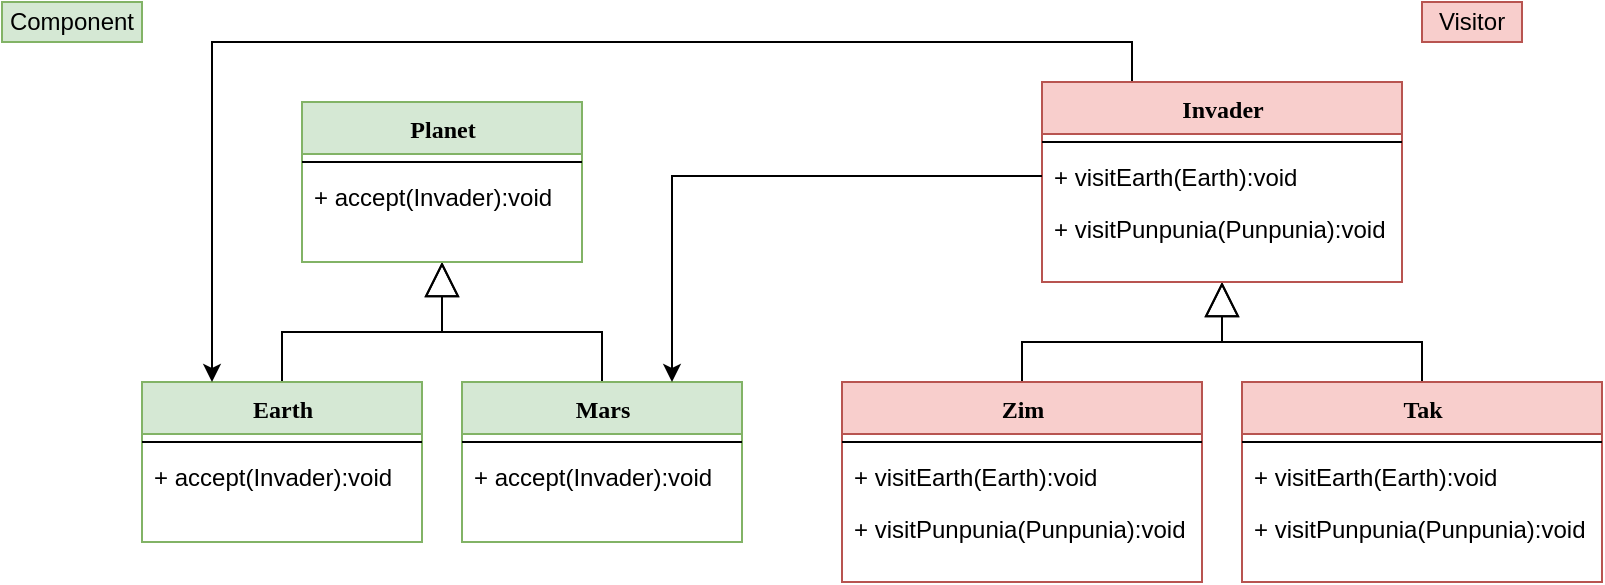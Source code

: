 <mxfile version="14.1.1" type="device"><diagram name="Page-1" id="9f46799a-70d6-7492-0946-bef42562c5a5"><mxGraphModel dx="1374" dy="713" grid="1" gridSize="10" guides="1" tooltips="1" connect="1" arrows="1" fold="1" page="1" pageScale="1" pageWidth="1100" pageHeight="850" background="#ffffff" math="0" shadow="0"><root><mxCell id="0"/><mxCell id="1" parent="0"/><mxCell id="xsuTLPsKMHR6Zt-Xs6wA-49" style="edgeStyle=orthogonalEdgeStyle;rounded=0;orthogonalLoop=1;jettySize=auto;html=1;exitX=0.5;exitY=1;exitDx=0;exitDy=0;startArrow=block;startFill=0;startSize=15;endArrow=none;endFill=0;" parent="1" source="xsuTLPsKMHR6Zt-Xs6wA-3" target="xsuTLPsKMHR6Zt-Xs6wA-43" edge="1"><mxGeometry relative="1" as="geometry"/></mxCell><mxCell id="xsuTLPsKMHR6Zt-Xs6wA-50" style="edgeStyle=orthogonalEdgeStyle;rounded=0;orthogonalLoop=1;jettySize=auto;html=1;exitX=0.5;exitY=1;exitDx=0;exitDy=0;entryX=0.5;entryY=0;entryDx=0;entryDy=0;startArrow=block;startFill=0;startSize=15;endArrow=none;endFill=0;" parent="1" source="xsuTLPsKMHR6Zt-Xs6wA-3" target="xsuTLPsKMHR6Zt-Xs6wA-46" edge="1"><mxGeometry relative="1" as="geometry"/></mxCell><mxCell id="xsuTLPsKMHR6Zt-Xs6wA-3" value="Planet" style="swimlane;html=1;fontStyle=1;align=center;verticalAlign=top;childLayout=stackLayout;horizontal=1;startSize=26;horizontalStack=0;resizeParent=1;resizeLast=0;collapsible=1;marginBottom=0;swimlaneFillColor=#ffffff;rounded=0;shadow=0;comic=0;labelBackgroundColor=none;strokeWidth=1;fillColor=#d5e8d4;fontFamily=Verdana;fontSize=12;strokeColor=#82b366;" parent="1" vertex="1"><mxGeometry x="270" y="100" width="140" height="80" as="geometry"/></mxCell><mxCell id="xsuTLPsKMHR6Zt-Xs6wA-5" value="" style="line;html=1;strokeWidth=1;fillColor=none;align=left;verticalAlign=middle;spacingTop=-1;spacingLeft=3;spacingRight=3;rotatable=0;labelPosition=right;points=[];portConstraint=eastwest;" parent="xsuTLPsKMHR6Zt-Xs6wA-3" vertex="1"><mxGeometry y="26" width="140" height="8" as="geometry"/></mxCell><mxCell id="xsuTLPsKMHR6Zt-Xs6wA-38" value="+ accept(Invader):void" style="text;html=1;strokeColor=none;fillColor=none;align=left;verticalAlign=top;spacingLeft=4;spacingRight=4;whiteSpace=wrap;overflow=hidden;rotatable=0;points=[[0,0.5],[1,0.5]];portConstraint=eastwest;" parent="xsuTLPsKMHR6Zt-Xs6wA-3" vertex="1"><mxGeometry y="34" width="140" height="26" as="geometry"/></mxCell><mxCell id="xsuTLPsKMHR6Zt-Xs6wA-42" value="Component" style="text;html=1;strokeColor=#82b366;fillColor=#d5e8d4;align=center;verticalAlign=middle;whiteSpace=wrap;rounded=0;" parent="1" vertex="1"><mxGeometry x="120" y="50" width="70" height="20" as="geometry"/></mxCell><mxCell id="xsuTLPsKMHR6Zt-Xs6wA-43" value="Earth" style="swimlane;html=1;fontStyle=1;align=center;verticalAlign=top;childLayout=stackLayout;horizontal=1;startSize=26;horizontalStack=0;resizeParent=1;resizeLast=0;collapsible=1;marginBottom=0;swimlaneFillColor=#ffffff;rounded=0;shadow=0;comic=0;labelBackgroundColor=none;strokeWidth=1;fillColor=#d5e8d4;fontFamily=Verdana;fontSize=12;strokeColor=#82b366;" parent="1" vertex="1"><mxGeometry x="190" y="240" width="140" height="80" as="geometry"/></mxCell><mxCell id="xsuTLPsKMHR6Zt-Xs6wA-44" value="" style="line;html=1;strokeWidth=1;fillColor=none;align=left;verticalAlign=middle;spacingTop=-1;spacingLeft=3;spacingRight=3;rotatable=0;labelPosition=right;points=[];portConstraint=eastwest;" parent="xsuTLPsKMHR6Zt-Xs6wA-43" vertex="1"><mxGeometry y="26" width="140" height="8" as="geometry"/></mxCell><mxCell id="xsuTLPsKMHR6Zt-Xs6wA-45" value="+ accept(Invader):void" style="text;html=1;strokeColor=none;fillColor=none;align=left;verticalAlign=top;spacingLeft=4;spacingRight=4;whiteSpace=wrap;overflow=hidden;rotatable=0;points=[[0,0.5],[1,0.5]];portConstraint=eastwest;" parent="xsuTLPsKMHR6Zt-Xs6wA-43" vertex="1"><mxGeometry y="34" width="140" height="26" as="geometry"/></mxCell><mxCell id="xsuTLPsKMHR6Zt-Xs6wA-46" value="Mars" style="swimlane;html=1;fontStyle=1;align=center;verticalAlign=top;childLayout=stackLayout;horizontal=1;startSize=26;horizontalStack=0;resizeParent=1;resizeLast=0;collapsible=1;marginBottom=0;swimlaneFillColor=#ffffff;rounded=0;shadow=0;comic=0;labelBackgroundColor=none;strokeWidth=1;fillColor=#d5e8d4;fontFamily=Verdana;fontSize=12;strokeColor=#82b366;" parent="1" vertex="1"><mxGeometry x="350" y="240" width="140" height="80" as="geometry"/></mxCell><mxCell id="xsuTLPsKMHR6Zt-Xs6wA-47" value="" style="line;html=1;strokeWidth=1;fillColor=none;align=left;verticalAlign=middle;spacingTop=-1;spacingLeft=3;spacingRight=3;rotatable=0;labelPosition=right;points=[];portConstraint=eastwest;" parent="xsuTLPsKMHR6Zt-Xs6wA-46" vertex="1"><mxGeometry y="26" width="140" height="8" as="geometry"/></mxCell><mxCell id="xsuTLPsKMHR6Zt-Xs6wA-48" value="+ accept(Invader):void" style="text;html=1;strokeColor=none;fillColor=none;align=left;verticalAlign=top;spacingLeft=4;spacingRight=4;whiteSpace=wrap;overflow=hidden;rotatable=0;points=[[0,0.5],[1,0.5]];portConstraint=eastwest;" parent="xsuTLPsKMHR6Zt-Xs6wA-46" vertex="1"><mxGeometry y="34" width="140" height="26" as="geometry"/></mxCell><mxCell id="xsuTLPsKMHR6Zt-Xs6wA-65" style="edgeStyle=orthogonalEdgeStyle;rounded=0;orthogonalLoop=1;jettySize=auto;html=1;exitX=0.5;exitY=1;exitDx=0;exitDy=0;entryX=0.5;entryY=0;entryDx=0;entryDy=0;startArrow=block;startFill=0;startSize=15;endArrow=none;endFill=0;" parent="1" source="xsuTLPsKMHR6Zt-Xs6wA-51" target="xsuTLPsKMHR6Zt-Xs6wA-57" edge="1"><mxGeometry relative="1" as="geometry"/></mxCell><mxCell id="xsuTLPsKMHR6Zt-Xs6wA-66" style="edgeStyle=orthogonalEdgeStyle;rounded=0;orthogonalLoop=1;jettySize=auto;html=1;exitX=0.5;exitY=1;exitDx=0;exitDy=0;entryX=0.5;entryY=0;entryDx=0;entryDy=0;startArrow=block;startFill=0;startSize=15;endArrow=none;endFill=0;" parent="1" source="xsuTLPsKMHR6Zt-Xs6wA-51" target="xsuTLPsKMHR6Zt-Xs6wA-61" edge="1"><mxGeometry relative="1" as="geometry"/></mxCell><mxCell id="D1G7hRNI9_Jq_fub2OK0-4" style="edgeStyle=orthogonalEdgeStyle;rounded=0;orthogonalLoop=1;jettySize=auto;html=1;exitX=0.25;exitY=0;exitDx=0;exitDy=0;entryX=0.25;entryY=0;entryDx=0;entryDy=0;startArrow=none;startFill=0;endArrow=classic;endFill=1;" edge="1" parent="1" source="xsuTLPsKMHR6Zt-Xs6wA-51" target="xsuTLPsKMHR6Zt-Xs6wA-43"><mxGeometry relative="1" as="geometry"/></mxCell><mxCell id="xsuTLPsKMHR6Zt-Xs6wA-51" value="Invader" style="swimlane;html=1;fontStyle=1;align=center;verticalAlign=top;childLayout=stackLayout;horizontal=1;startSize=26;horizontalStack=0;resizeParent=1;resizeLast=0;collapsible=1;marginBottom=0;swimlaneFillColor=#ffffff;rounded=0;shadow=0;comic=0;labelBackgroundColor=none;strokeWidth=1;fillColor=#f8cecc;fontFamily=Verdana;fontSize=12;strokeColor=#b85450;" parent="1" vertex="1"><mxGeometry x="640" y="90" width="180" height="100" as="geometry"/></mxCell><mxCell id="xsuTLPsKMHR6Zt-Xs6wA-52" value="" style="line;html=1;strokeWidth=1;fillColor=none;align=left;verticalAlign=middle;spacingTop=-1;spacingLeft=3;spacingRight=3;rotatable=0;labelPosition=right;points=[];portConstraint=eastwest;" parent="xsuTLPsKMHR6Zt-Xs6wA-51" vertex="1"><mxGeometry y="26" width="180" height="8" as="geometry"/></mxCell><mxCell id="xsuTLPsKMHR6Zt-Xs6wA-53" value="+ visitEarth(Earth):void" style="text;html=1;strokeColor=none;fillColor=none;align=left;verticalAlign=top;spacingLeft=4;spacingRight=4;whiteSpace=wrap;overflow=hidden;rotatable=0;points=[[0,0.5],[1,0.5]];portConstraint=eastwest;" parent="xsuTLPsKMHR6Zt-Xs6wA-51" vertex="1"><mxGeometry y="34" width="180" height="26" as="geometry"/></mxCell><mxCell id="xsuTLPsKMHR6Zt-Xs6wA-54" value="+ visitPunpunia(Punpunia):void" style="text;html=1;strokeColor=none;fillColor=none;align=left;verticalAlign=top;spacingLeft=4;spacingRight=4;whiteSpace=wrap;overflow=hidden;rotatable=0;points=[[0,0.5],[1,0.5]];portConstraint=eastwest;" parent="xsuTLPsKMHR6Zt-Xs6wA-51" vertex="1"><mxGeometry y="60" width="180" height="26" as="geometry"/></mxCell><mxCell id="xsuTLPsKMHR6Zt-Xs6wA-56" value="Visitor" style="text;html=1;strokeColor=#b85450;fillColor=#f8cecc;align=center;verticalAlign=middle;whiteSpace=wrap;rounded=0;" parent="1" vertex="1"><mxGeometry x="830" y="50" width="50" height="20" as="geometry"/></mxCell><mxCell id="xsuTLPsKMHR6Zt-Xs6wA-57" value="Zim" style="swimlane;html=1;fontStyle=1;align=center;verticalAlign=top;childLayout=stackLayout;horizontal=1;startSize=26;horizontalStack=0;resizeParent=1;resizeLast=0;collapsible=1;marginBottom=0;swimlaneFillColor=#ffffff;rounded=0;shadow=0;comic=0;labelBackgroundColor=none;strokeWidth=1;fillColor=#f8cecc;fontFamily=Verdana;fontSize=12;strokeColor=#b85450;" parent="1" vertex="1"><mxGeometry x="540" y="240" width="180" height="100" as="geometry"/></mxCell><mxCell id="xsuTLPsKMHR6Zt-Xs6wA-58" value="" style="line;html=1;strokeWidth=1;fillColor=none;align=left;verticalAlign=middle;spacingTop=-1;spacingLeft=3;spacingRight=3;rotatable=0;labelPosition=right;points=[];portConstraint=eastwest;" parent="xsuTLPsKMHR6Zt-Xs6wA-57" vertex="1"><mxGeometry y="26" width="180" height="8" as="geometry"/></mxCell><mxCell id="xsuTLPsKMHR6Zt-Xs6wA-59" value="+ visitEarth(Earth):void" style="text;html=1;strokeColor=none;fillColor=none;align=left;verticalAlign=top;spacingLeft=4;spacingRight=4;whiteSpace=wrap;overflow=hidden;rotatable=0;points=[[0,0.5],[1,0.5]];portConstraint=eastwest;" parent="xsuTLPsKMHR6Zt-Xs6wA-57" vertex="1"><mxGeometry y="34" width="180" height="26" as="geometry"/></mxCell><mxCell id="xsuTLPsKMHR6Zt-Xs6wA-60" value="+ visitPunpunia(Punpunia):void" style="text;html=1;strokeColor=none;fillColor=none;align=left;verticalAlign=top;spacingLeft=4;spacingRight=4;whiteSpace=wrap;overflow=hidden;rotatable=0;points=[[0,0.5],[1,0.5]];portConstraint=eastwest;" parent="xsuTLPsKMHR6Zt-Xs6wA-57" vertex="1"><mxGeometry y="60" width="180" height="26" as="geometry"/></mxCell><mxCell id="xsuTLPsKMHR6Zt-Xs6wA-61" value="Tak" style="swimlane;html=1;fontStyle=1;align=center;verticalAlign=top;childLayout=stackLayout;horizontal=1;startSize=26;horizontalStack=0;resizeParent=1;resizeLast=0;collapsible=1;marginBottom=0;swimlaneFillColor=#ffffff;rounded=0;shadow=0;comic=0;labelBackgroundColor=none;strokeWidth=1;fillColor=#f8cecc;fontFamily=Verdana;fontSize=12;strokeColor=#b85450;" parent="1" vertex="1"><mxGeometry x="740" y="240" width="180" height="100" as="geometry"/></mxCell><mxCell id="xsuTLPsKMHR6Zt-Xs6wA-62" value="" style="line;html=1;strokeWidth=1;fillColor=none;align=left;verticalAlign=middle;spacingTop=-1;spacingLeft=3;spacingRight=3;rotatable=0;labelPosition=right;points=[];portConstraint=eastwest;" parent="xsuTLPsKMHR6Zt-Xs6wA-61" vertex="1"><mxGeometry y="26" width="180" height="8" as="geometry"/></mxCell><mxCell id="xsuTLPsKMHR6Zt-Xs6wA-63" value="+ visitEarth(Earth):void" style="text;html=1;strokeColor=none;fillColor=none;align=left;verticalAlign=top;spacingLeft=4;spacingRight=4;whiteSpace=wrap;overflow=hidden;rotatable=0;points=[[0,0.5],[1,0.5]];portConstraint=eastwest;" parent="xsuTLPsKMHR6Zt-Xs6wA-61" vertex="1"><mxGeometry y="34" width="180" height="26" as="geometry"/></mxCell><mxCell id="xsuTLPsKMHR6Zt-Xs6wA-64" value="+ visitPunpunia(Punpunia):void" style="text;html=1;strokeColor=none;fillColor=none;align=left;verticalAlign=top;spacingLeft=4;spacingRight=4;whiteSpace=wrap;overflow=hidden;rotatable=0;points=[[0,0.5],[1,0.5]];portConstraint=eastwest;" parent="xsuTLPsKMHR6Zt-Xs6wA-61" vertex="1"><mxGeometry y="60" width="180" height="26" as="geometry"/></mxCell><mxCell id="D1G7hRNI9_Jq_fub2OK0-2" style="edgeStyle=orthogonalEdgeStyle;rounded=0;orthogonalLoop=1;jettySize=auto;html=1;exitX=0;exitY=0.5;exitDx=0;exitDy=0;entryX=0.75;entryY=0;entryDx=0;entryDy=0;endArrow=classic;endFill=1;startArrow=none;startFill=0;" edge="1" parent="1" source="xsuTLPsKMHR6Zt-Xs6wA-53" target="xsuTLPsKMHR6Zt-Xs6wA-46"><mxGeometry relative="1" as="geometry"/></mxCell></root></mxGraphModel></diagram></mxfile>